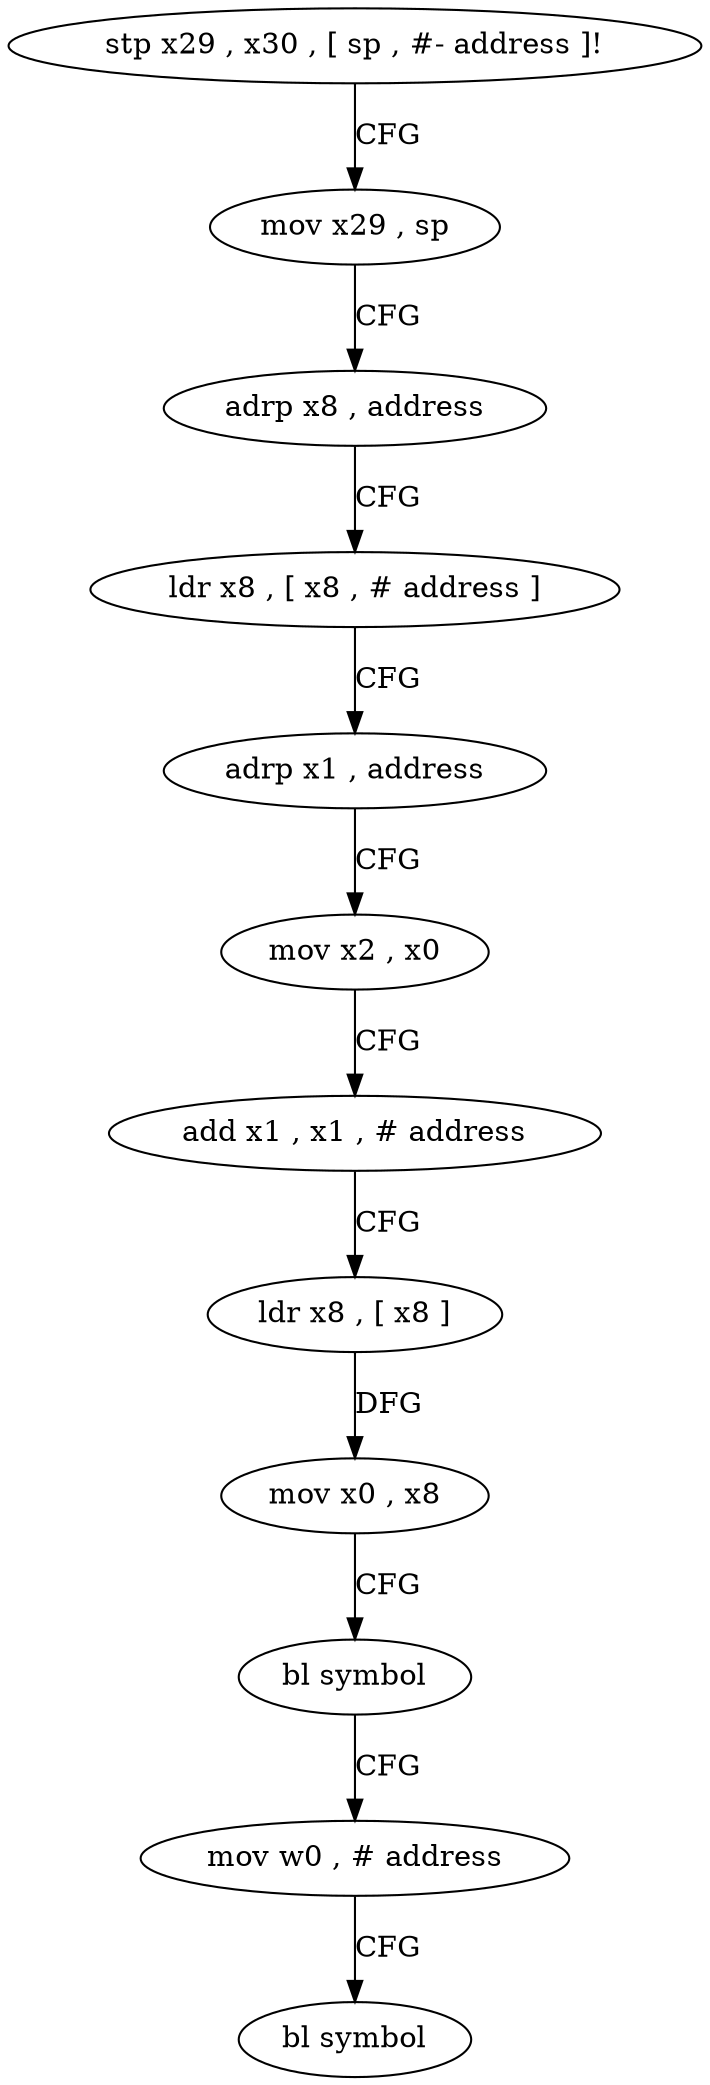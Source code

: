 digraph "func" {
"116244" [label = "stp x29 , x30 , [ sp , #- address ]!" ]
"116248" [label = "mov x29 , sp" ]
"116252" [label = "adrp x8 , address" ]
"116256" [label = "ldr x8 , [ x8 , # address ]" ]
"116260" [label = "adrp x1 , address" ]
"116264" [label = "mov x2 , x0" ]
"116268" [label = "add x1 , x1 , # address" ]
"116272" [label = "ldr x8 , [ x8 ]" ]
"116276" [label = "mov x0 , x8" ]
"116280" [label = "bl symbol" ]
"116284" [label = "mov w0 , # address" ]
"116288" [label = "bl symbol" ]
"116244" -> "116248" [ label = "CFG" ]
"116248" -> "116252" [ label = "CFG" ]
"116252" -> "116256" [ label = "CFG" ]
"116256" -> "116260" [ label = "CFG" ]
"116260" -> "116264" [ label = "CFG" ]
"116264" -> "116268" [ label = "CFG" ]
"116268" -> "116272" [ label = "CFG" ]
"116272" -> "116276" [ label = "DFG" ]
"116276" -> "116280" [ label = "CFG" ]
"116280" -> "116284" [ label = "CFG" ]
"116284" -> "116288" [ label = "CFG" ]
}
